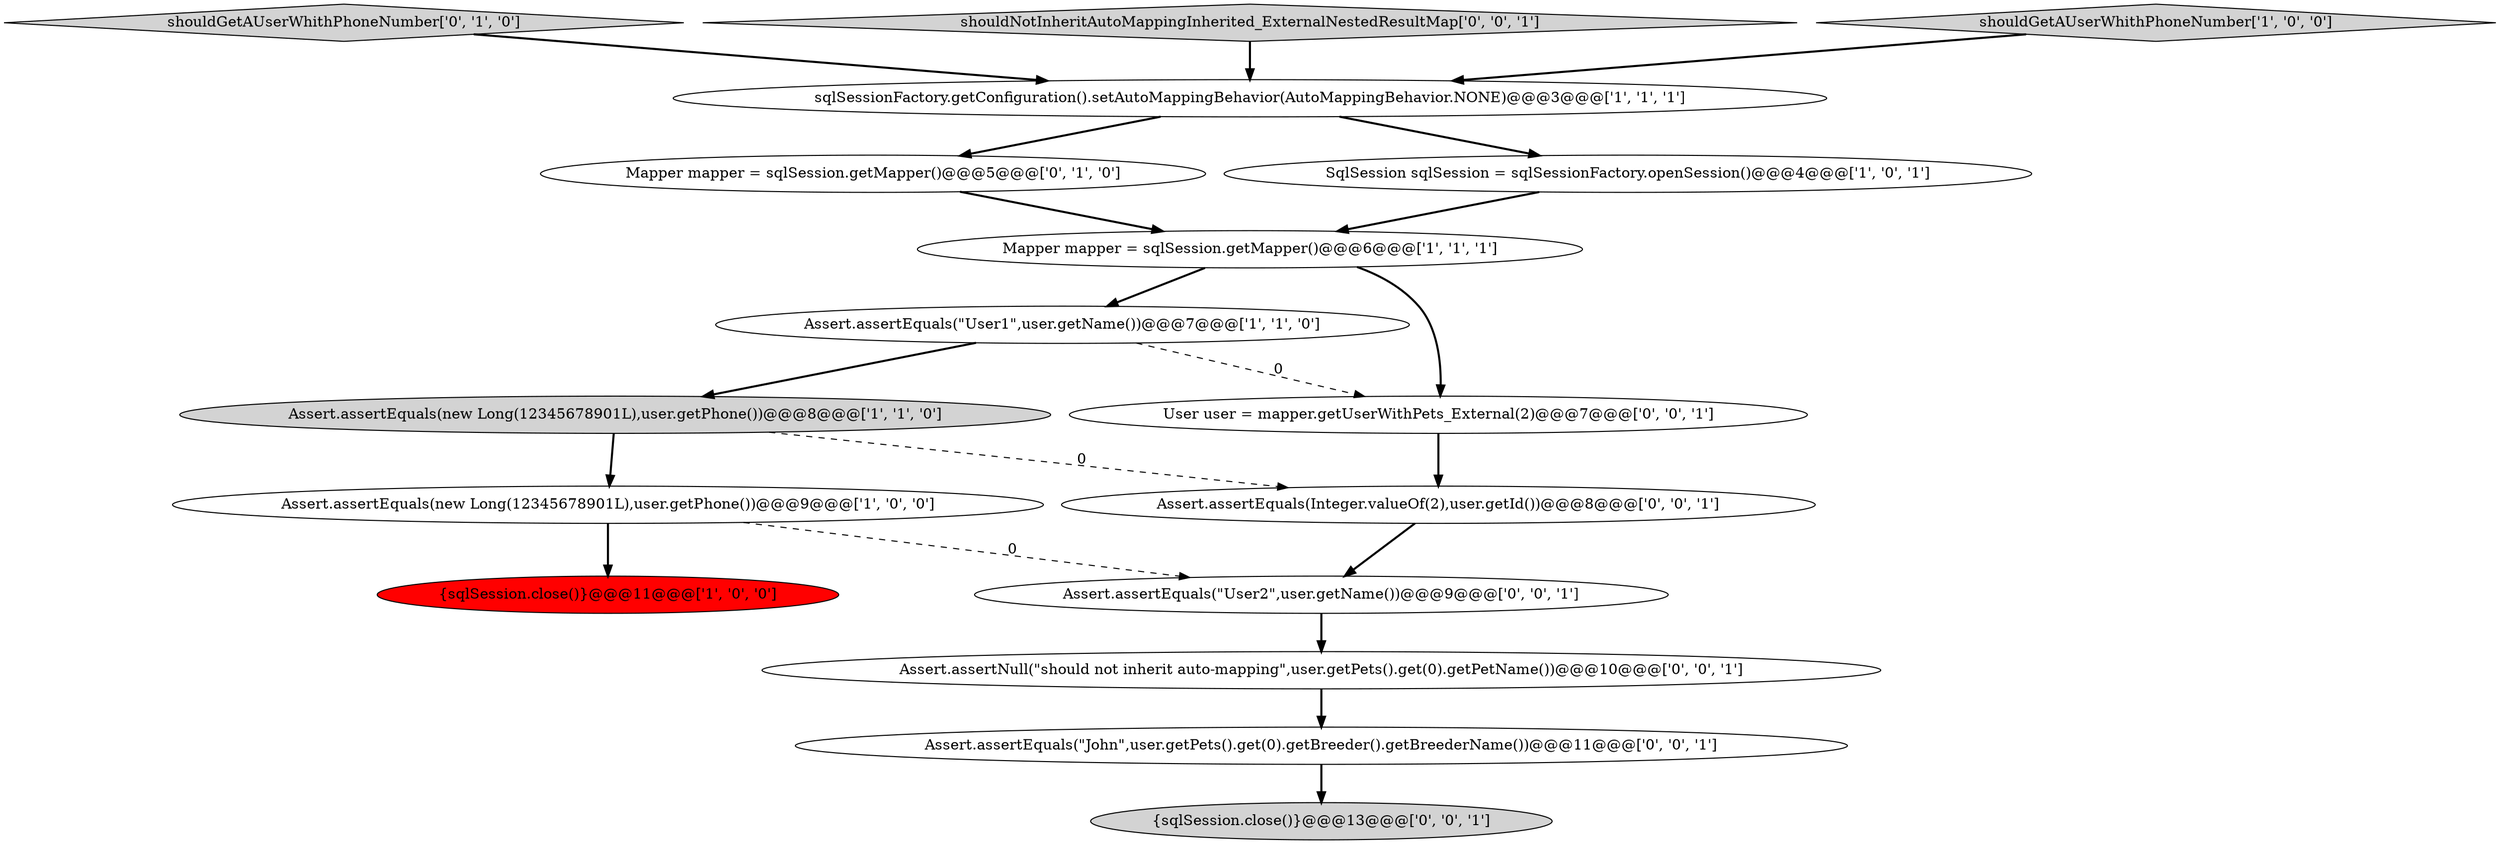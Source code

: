 digraph {
10 [style = filled, label = "{sqlSession.close()}@@@13@@@['0', '0', '1']", fillcolor = lightgray, shape = ellipse image = "AAA0AAABBB3BBB"];
1 [style = filled, label = "Assert.assertEquals(\"User1\",user.getName())@@@7@@@['1', '1', '0']", fillcolor = white, shape = ellipse image = "AAA0AAABBB1BBB"];
9 [style = filled, label = "shouldGetAUserWhithPhoneNumber['0', '1', '0']", fillcolor = lightgray, shape = diamond image = "AAA0AAABBB2BBB"];
11 [style = filled, label = "Assert.assertEquals(Integer.valueOf(2),user.getId())@@@8@@@['0', '0', '1']", fillcolor = white, shape = ellipse image = "AAA0AAABBB3BBB"];
0 [style = filled, label = "Assert.assertEquals(new Long(12345678901L),user.getPhone())@@@9@@@['1', '0', '0']", fillcolor = white, shape = ellipse image = "AAA0AAABBB1BBB"];
13 [style = filled, label = "shouldNotInheritAutoMappingInherited_ExternalNestedResultMap['0', '0', '1']", fillcolor = lightgray, shape = diamond image = "AAA0AAABBB3BBB"];
16 [style = filled, label = "Assert.assertEquals(\"John\",user.getPets().get(0).getBreeder().getBreederName())@@@11@@@['0', '0', '1']", fillcolor = white, shape = ellipse image = "AAA0AAABBB3BBB"];
5 [style = filled, label = "shouldGetAUserWhithPhoneNumber['1', '0', '0']", fillcolor = lightgray, shape = diamond image = "AAA0AAABBB1BBB"];
15 [style = filled, label = "User user = mapper.getUserWithPets_External(2)@@@7@@@['0', '0', '1']", fillcolor = white, shape = ellipse image = "AAA0AAABBB3BBB"];
14 [style = filled, label = "Assert.assertNull(\"should not inherit auto-mapping\",user.getPets().get(0).getPetName())@@@10@@@['0', '0', '1']", fillcolor = white, shape = ellipse image = "AAA0AAABBB3BBB"];
12 [style = filled, label = "Assert.assertEquals(\"User2\",user.getName())@@@9@@@['0', '0', '1']", fillcolor = white, shape = ellipse image = "AAA0AAABBB3BBB"];
2 [style = filled, label = "sqlSessionFactory.getConfiguration().setAutoMappingBehavior(AutoMappingBehavior.NONE)@@@3@@@['1', '1', '1']", fillcolor = white, shape = ellipse image = "AAA0AAABBB1BBB"];
4 [style = filled, label = "Assert.assertEquals(new Long(12345678901L),user.getPhone())@@@8@@@['1', '1', '0']", fillcolor = lightgray, shape = ellipse image = "AAA0AAABBB1BBB"];
7 [style = filled, label = "{sqlSession.close()}@@@11@@@['1', '0', '0']", fillcolor = red, shape = ellipse image = "AAA1AAABBB1BBB"];
8 [style = filled, label = "Mapper mapper = sqlSession.getMapper()@@@5@@@['0', '1', '0']", fillcolor = white, shape = ellipse image = "AAA0AAABBB2BBB"];
6 [style = filled, label = "SqlSession sqlSession = sqlSessionFactory.openSession()@@@4@@@['1', '0', '1']", fillcolor = white, shape = ellipse image = "AAA0AAABBB1BBB"];
3 [style = filled, label = "Mapper mapper = sqlSession.getMapper()@@@6@@@['1', '1', '1']", fillcolor = white, shape = ellipse image = "AAA0AAABBB1BBB"];
14->16 [style = bold, label=""];
6->3 [style = bold, label=""];
1->4 [style = bold, label=""];
5->2 [style = bold, label=""];
11->12 [style = bold, label=""];
3->15 [style = bold, label=""];
4->11 [style = dashed, label="0"];
15->11 [style = bold, label=""];
0->12 [style = dashed, label="0"];
3->1 [style = bold, label=""];
13->2 [style = bold, label=""];
9->2 [style = bold, label=""];
16->10 [style = bold, label=""];
2->6 [style = bold, label=""];
1->15 [style = dashed, label="0"];
2->8 [style = bold, label=""];
8->3 [style = bold, label=""];
4->0 [style = bold, label=""];
12->14 [style = bold, label=""];
0->7 [style = bold, label=""];
}
